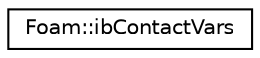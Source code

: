 digraph "Graphical Class Hierarchy"
{
 // LATEX_PDF_SIZE
  edge [fontname="Helvetica",fontsize="10",labelfontname="Helvetica",labelfontsize="10"];
  node [fontname="Helvetica",fontsize="10",shape=record];
  rankdir="LR";
  Node0 [label="Foam::ibContactVars",height=0.2,width=0.4,color="black", fillcolor="white", style="filled",URL="$classFoam_1_1ibContactVars.html",tooltip=" "];
}
